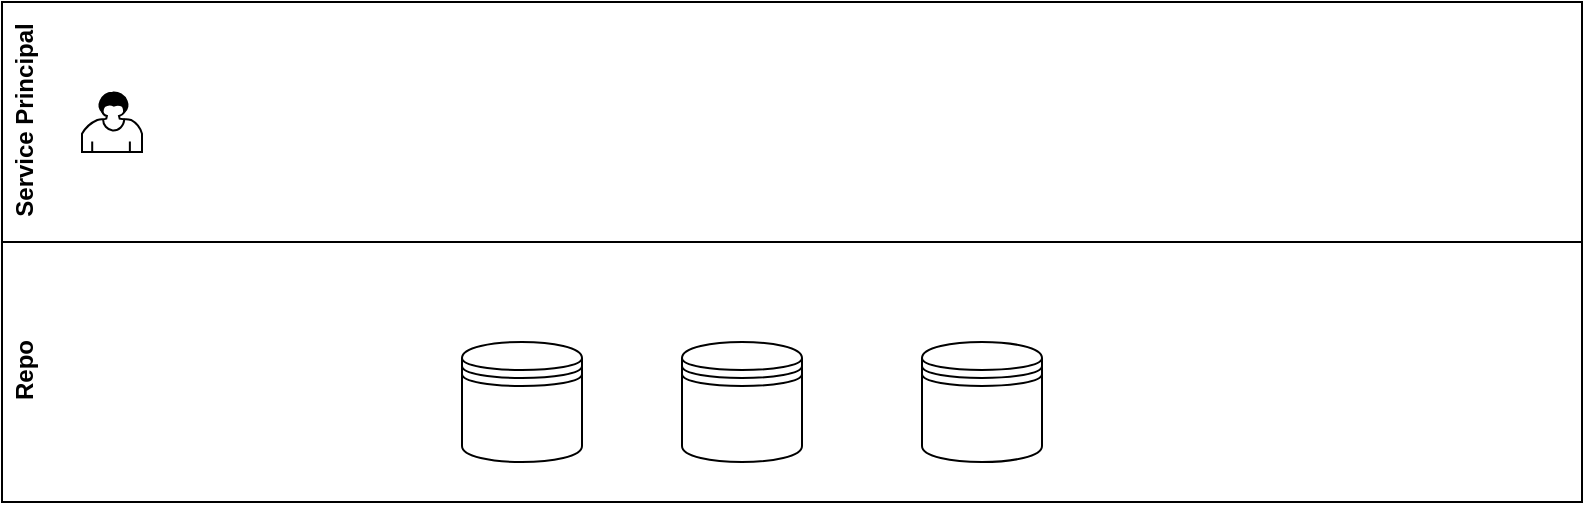 <mxfile version="12.6.5" type="device"><diagram id="TAe86j3HanVbaPHu1WdH" name="Page-1"><mxGraphModel dx="1060" dy="695" grid="1" gridSize="10" guides="1" tooltips="1" connect="1" arrows="1" fold="1" page="1" pageScale="1" pageWidth="1169" pageHeight="827" math="0" shadow="0"><root><mxCell id="0"/><mxCell id="1" parent="0"/><mxCell id="kHThH7qAPsMp0ft27DlC-2" value="Service Principal" style="swimlane;html=1;horizontal=0;swimlaneLine=0;startSize=23;" vertex="1" parent="1"><mxGeometry x="20" y="210" width="790" height="120" as="geometry"/></mxCell><mxCell id="kHThH7qAPsMp0ft27DlC-7" value="" style="shape=mxgraph.bpmn.user_task;html=1;outlineConnect=0;" vertex="1" parent="kHThH7qAPsMp0ft27DlC-2"><mxGeometry x="40" y="45" width="30" height="30" as="geometry"/></mxCell><mxCell id="kHThH7qAPsMp0ft27DlC-3" value="Repo" style="swimlane;html=1;horizontal=0;swimlaneLine=0;startSize=23;" vertex="1" parent="1"><mxGeometry x="20" y="330" width="790" height="130" as="geometry"/></mxCell><mxCell id="kHThH7qAPsMp0ft27DlC-4" value="" style="shape=datastore;whiteSpace=wrap;html=1;" vertex="1" parent="kHThH7qAPsMp0ft27DlC-3"><mxGeometry x="230" y="50" width="60" height="60" as="geometry"/></mxCell><mxCell id="kHThH7qAPsMp0ft27DlC-5" value="" style="shape=datastore;whiteSpace=wrap;html=1;" vertex="1" parent="kHThH7qAPsMp0ft27DlC-3"><mxGeometry x="340" y="50" width="60" height="60" as="geometry"/></mxCell><mxCell id="kHThH7qAPsMp0ft27DlC-6" value="" style="shape=datastore;whiteSpace=wrap;html=1;" vertex="1" parent="kHThH7qAPsMp0ft27DlC-3"><mxGeometry x="460" y="50" width="60" height="60" as="geometry"/></mxCell></root></mxGraphModel></diagram></mxfile>